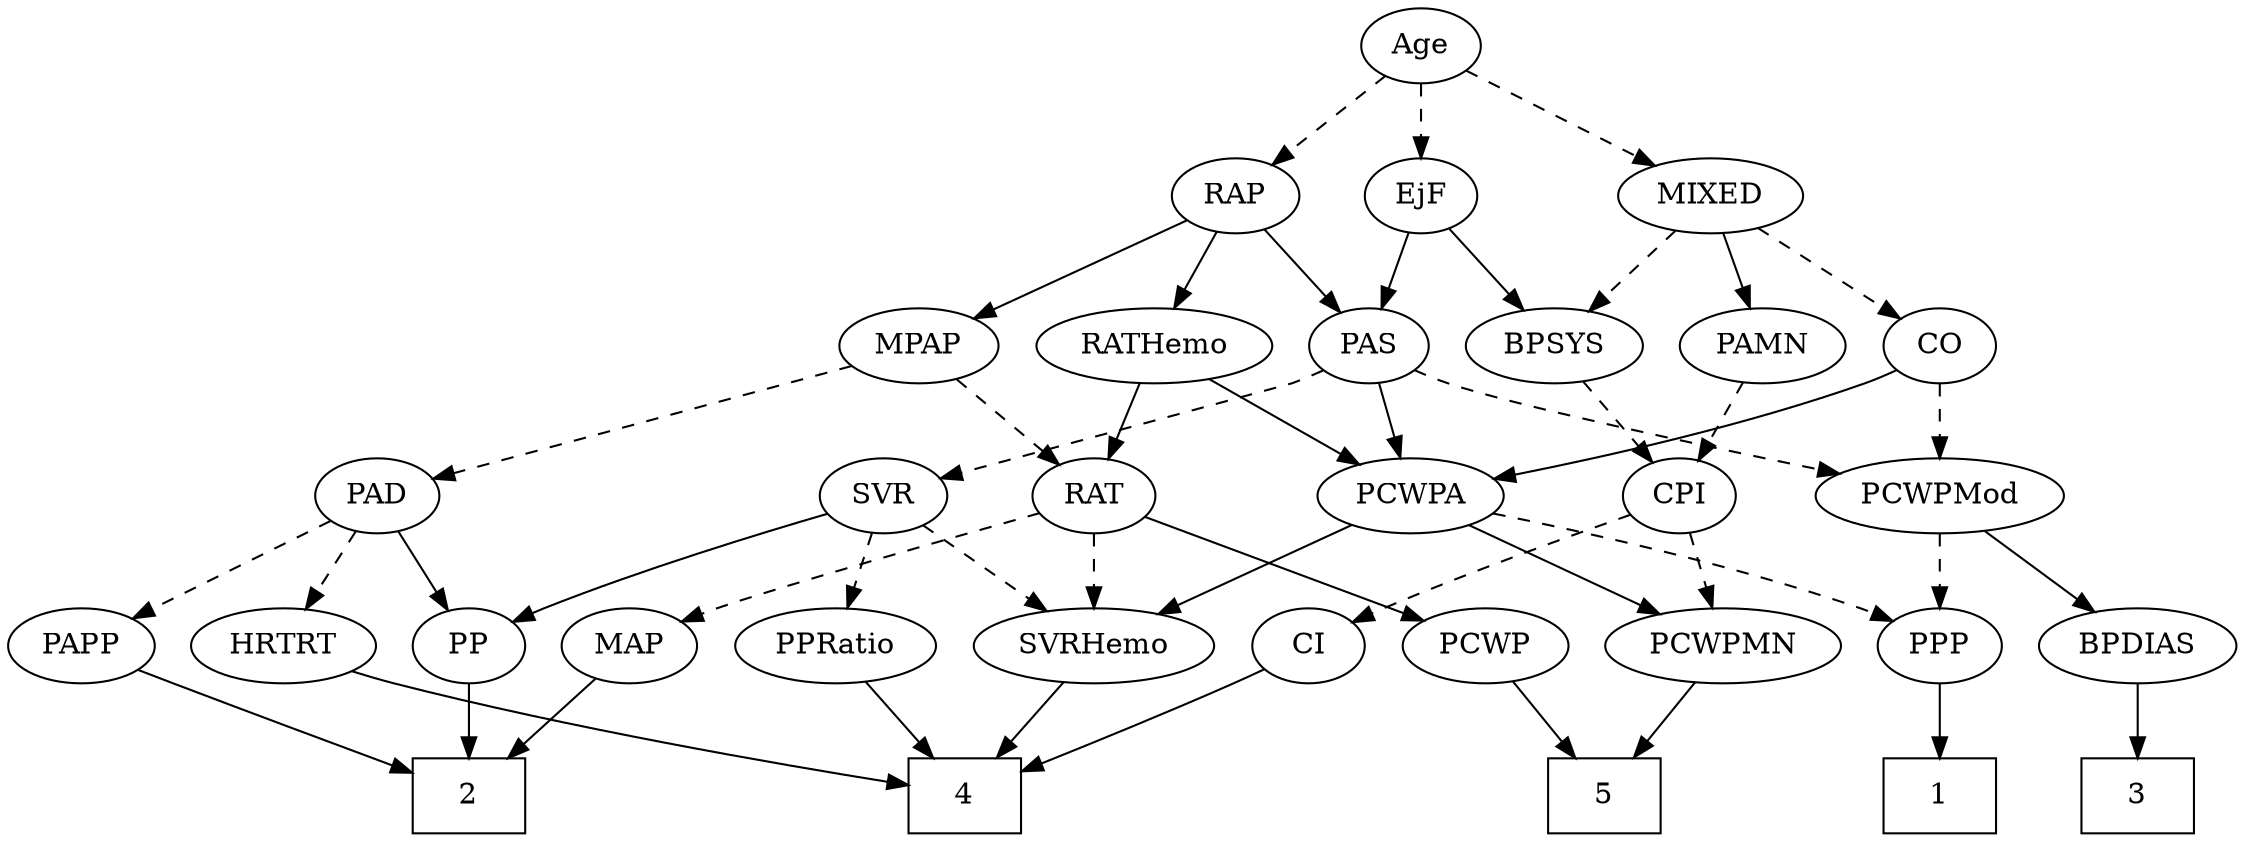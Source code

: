 strict digraph {
	graph [bb="0,0,980.09,396"];
	node [label="\N"];
	1	[height=0.5,
		pos="129.25,18",
		shape=box,
		width=0.75];
	2	[height=0.5,
		pos="871.25,18",
		shape=box,
		width=0.75];
	3	[height=0.5,
		pos="42.246,18",
		shape=box,
		width=0.75];
	4	[height=0.5,
		pos="595.25,18",
		shape=box,
		width=0.75];
	5	[height=0.5,
		pos="347.25,18",
		shape=box,
		width=0.75];
	Age	[height=0.5,
		pos="275.25,378",
		width=0.75];
	EjF	[height=0.5,
		pos="275.25,306",
		width=0.75];
	Age -> EjF	[pos="e,275.25,324.1 275.25,359.7 275.25,351.98 275.25,342.71 275.25,334.11",
		style=dashed];
	RAP	[height=0.5,
		pos="350.25,306",
		width=0.77632];
	Age -> RAP	[pos="e,335.09,321.14 290.42,362.83 301.1,352.87 315.57,339.37 327.6,328.14",
		style=dashed];
	MIXED	[height=0.5,
		pos="186.25,306",
		width=1.1193];
	Age -> MIXED	[pos="e,205.38,322.05 258.51,363.83 245.88,353.9 228.28,340.06 213.62,328.53",
		style=dashed];
	BPSYS	[height=0.5,
		pos="230.25,234",
		width=1.0471];
	EjF -> BPSYS	[pos="e,240.73,251.31 265.04,289.12 259.48,280.47 252.47,269.58 246.21,259.83",
		style=solid];
	PAS	[height=0.5,
		pos="313.25,234",
		width=0.75];
	EjF -> PAS	[pos="e,304.48,251.15 284.06,288.76 288.66,280.28 294.4,269.71 299.57,260.2",
		style=solid];
	MPAP	[height=0.5,
		pos="509.25,234",
		width=0.97491];
	RAP -> MPAP	[pos="e,483.49,246.34 372.69,295.12 399.03,283.52 443.03,264.15 473.95,250.54",
		style=solid];
	RAP -> PAS	[pos="e,321.78,251.15 341.66,288.76 337.18,280.28 331.6,269.71 326.56,260.2",
		style=solid];
	RATHemo	[height=0.5,
		pos="407.25,234",
		width=1.3721];
	RAP -> RATHemo	[pos="e,393.71,251.63 362.61,289.81 369.85,280.93 379.15,269.5 387.39,259.39",
		style=solid];
	MIXED -> BPSYS	[pos="e,219.89,251.47 196.67,288.41 201.99,279.95 208.56,269.49 214.48,260.08",
		style=dashed];
	CO	[height=0.5,
		pos="147.25,234",
		width=0.75];
	MIXED -> CO	[pos="e,156.42,251.47 177,288.41 172.34,280.04 166.58,269.71 161.38,260.37",
		style=dashed];
	PAMN	[height=0.5,
		pos="66.246,234",
		width=1.011];
	MIXED -> PAMN	[pos="e,88.796,248.15 162.82,291.34 144.17,280.45 117.88,265.12 97.443,253.2",
		style=solid];
	PAD	[height=0.5,
		pos="828.25,162",
		width=0.79437];
	MPAP -> PAD	[pos="e,801.64,168.84 541,226.03 600.56,212.96 728.72,184.84 791.74,171.01",
		style=dashed];
	RAT	[height=0.5,
		pos="502.25,162",
		width=0.75827];
	MPAP -> RAT	[pos="e,503.96,180.1 507.52,215.7 506.74,207.98 505.82,198.71 504.96,190.11",
		style=dashed];
	CPI	[height=0.5,
		pos="226.25,162",
		width=0.75];
	BPSYS -> CPI	[pos="e,227.22,180.1 229.26,215.7 228.82,207.98 228.29,198.71 227.8,190.11",
		style=dashed];
	PP	[height=0.5,
		pos="871.25,90",
		width=0.75];
	PAD -> PP	[pos="e,861.33,107.15 838.22,144.76 843.48,136.19 850.06,125.49 855.95,115.9",
		style=solid];
	PAPP	[height=0.5,
		pos="948.25,90",
		width=0.88464];
	PAD -> PAPP	[pos="e,926.98,103.4 848.6,149.13 867.68,138 896.43,121.23 918.15,108.56",
		style=dashed];
	HRTRT	[height=0.5,
		pos="786.25,90",
		width=1.1013];
	PAD -> HRTRT	[pos="e,796.23,107.63 818.51,144.76 813.44,136.32 807.13,125.8 801.43,116.31",
		style=dashed];
	PCWPMod	[height=0.5,
		pos="129.25,162",
		width=1.4443];
	CO -> PCWPMod	[pos="e,133.69,180.28 142.89,216.05 140.88,208.26 138.46,198.82 136.21,190.08",
		style=dashed];
	PCWPA	[height=0.5,
		pos="313.25,162",
		width=1.1555];
	CO -> PCWPA	[pos="e,283.37,174.65 168.48,222.74 173.31,220.47 178.44,218.11 183.25,216 213.42,202.74 247.99,188.7 273.89,178.4",
		style=solid];
	SVR	[height=0.5,
		pos="632.25,162",
		width=0.77632];
	PAS -> SVR	[pos="e,605.48,167.82 333.82,222.18 338.77,219.89 344.12,217.66 349.25,216 360.92,212.22 521.16,183.06 595.21,169.68",
		style=dashed];
	PAS -> PCWPMod	[pos="e,165.81,174.99 292.08,222.59 287.24,220.32 282.1,218.01 277.25,216 243.6,202.07 204.83,188.27 175.41,178.24",
		style=dashed];
	PAS -> PCWPA	[pos="e,313.25,180.1 313.25,215.7 313.25,207.98 313.25,198.71 313.25,190.11",
		style=solid];
	PAMN -> CPI	[pos="e,204.99,173.2 93.465,221.71 118.67,211.17 157.15,194.88 190.25,180 192.04,179.19 193.89,178.35 195.74,177.5",
		style=dashed];
	RATHemo -> RAT	[pos="e,484.72,175.91 428.33,217.46 442.5,207.03 461.26,193.2 476.33,182.09",
		style=solid];
	RATHemo -> PCWPA	[pos="e,333.4,178.01 386.38,217.46 373.18,207.63 355.94,194.8 341.52,184.06",
		style=solid];
	PCWPMN	[height=0.5,
		pos="296.25,90",
		width=1.3902];
	CPI -> PCWPMN	[pos="e,280.05,107.2 240.75,146.5 249.97,137.28 262.11,125.14 272.69,114.56",
		style=dashed];
	CI	[height=0.5,
		pos="201.25,90",
		width=0.75];
	CPI -> CI	[pos="e,207.3,107.96 220.32,144.41 217.47,136.42 213.98,126.64 210.76,117.64",
		style=dashed];
	SVRHemo	[height=0.5,
		pos="502.25,90",
		width=1.3902];
	RAT -> SVRHemo	[pos="e,502.25,108.1 502.25,143.7 502.25,135.98 502.25,126.71 502.25,118.11",
		style=dashed];
	MAP	[height=0.5,
		pos="601.25,90",
		width=0.84854];
	RAT -> MAP	[pos="e,582.53,104.23 520.4,148.16 535.43,137.54 556.99,122.29 574.07,110.22",
		style=dashed];
	PCWP	[height=0.5,
		pos="399.25,90",
		width=0.97491];
	RAT -> PCWP	[pos="e,419.62,104.85 483.83,148.49 468.32,137.94 445.85,122.68 427.98,110.53",
		style=solid];
	SVR -> SVRHemo	[pos="e,528.94,105.37 611.36,149.75 591.59,139.11 561.51,122.91 537.94,110.22",
		style=dashed];
	SVR -> PP	[pos="e,850.2,101.74 658.68,155.74 697.88,147.58 773.45,130.44 835.25,108 837.1,107.33 838.98,106.59 840.87,105.82",
		style=solid];
	PPRatio	[height=0.5,
		pos="689.25,90",
		width=1.1013];
	SVR -> PPRatio	[pos="e,676.11,107.13 644.61,145.81 651.95,136.8 661.42,125.18 669.74,114.95",
		style=dashed];
	BPDIAS	[height=0.5,
		pos="42.246,90",
		width=1.1735];
	PCWPMod -> BPDIAS	[pos="e,61.312,106.34 109.5,145.12 97.66,135.59 82.426,123.33 69.453,112.89",
		style=solid];
	PPP	[height=0.5,
		pos="129.25,90",
		width=0.75];
	PCWPMod -> PPP	[pos="e,129.25,108.1 129.25,143.7 129.25,135.98 129.25,126.71 129.25,118.11",
		style=dashed];
	PCWPA -> PCWPMN	[pos="e,300.44,108.28 309.13,144.05 307.24,136.26 304.95,126.82 302.82,118.08",
		style=solid];
	PCWPA -> SVRHemo	[pos="e,468.6,103.46 344.03,149.6 375.3,138.02 423.98,119.99 459.09,106.99",
		style=solid];
	PCWPA -> PPP	[pos="e,150.41,101.41 281.62,150.08 244.91,137.33 186.68,116.87 165.25,108 163.43,107.25 161.57,106.45 159.69,105.63",
		style=dashed];
	PCWPMN -> 5	[pos="e,334.54,36.447 308.33,72.411 314.38,64.115 321.83,53.891 328.58,44.615",
		style=solid];
	SVRHemo -> 4	[pos="e,572.38,36.211 522.89,73.465 535.03,64.325 550.62,52.589 564.22,42.354",
		style=solid];
	BPDIAS -> 3	[pos="e,42.246,36.104 42.246,71.697 42.246,63.983 42.246,54.712 42.246,46.112",
		style=solid];
	MAP -> 2	[pos="e,844.13,23.534 624.48,78.034 629.61,75.853 635.06,73.711 640.25,72 707.14,49.959 787.85,33.698 833.99,25.342",
		style=solid];
	PP -> 2	[pos="e,871.25,36.104 871.25,71.697 871.25,63.983 871.25,54.712 871.25,46.112",
		style=solid];
	PPP -> 1	[pos="e,129.25,36.104 129.25,71.697 129.25,63.983 129.25,54.712 129.25,46.112",
		style=solid];
	PPRatio -> 4	[pos="e,618.13,36.04 669.31,74.155 656.79,64.828 640.37,52.606 626.18,42.037",
		style=solid];
	PCWP -> 5	[pos="e,359.97,36.124 387.19,72.765 380.94,64.354 373.16,53.89 366.14,44.436",
		style=solid];
	CI -> 4	[pos="e,568.16,20.296 221.77,78.039 226.73,75.751 232.09,73.563 237.25,72 350.89,37.583 491.84,25.098 557.85,20.919",
		style=solid];
	PAPP -> 2	[pos="e,889.99,36.04 931.92,74.155 921.95,65.09 908.96,53.289 897.57,42.93",
		style=solid];
	HRTRT -> 4	[pos="e,622.41,28.955 756.4,78.062 722.84,65.761 668.3,45.772 632.1,32.506",
		style=solid];
}
